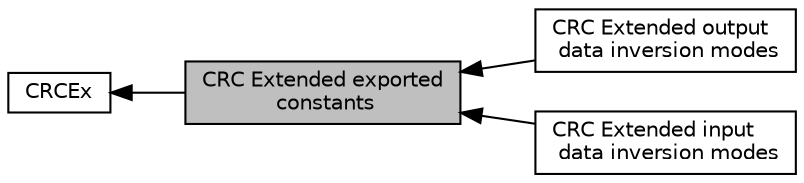 digraph "CRC Extended exported constants"
{
  edge [fontname="Helvetica",fontsize="10",labelfontname="Helvetica",labelfontsize="10"];
  node [fontname="Helvetica",fontsize="10",shape=record];
  rankdir=LR;
  Node3 [label="CRC Extended output\l data inversion modes",height=0.2,width=0.4,color="black", fillcolor="white", style="filled",URL="$group___c_r_c_ex___output___data___inversion.html"];
  Node2 [label="CRC Extended input\l data inversion modes",height=0.2,width=0.4,color="black", fillcolor="white", style="filled",URL="$group___c_r_c_ex___input___data___inversion.html"];
  Node1 [label="CRCEx",height=0.2,width=0.4,color="black", fillcolor="white", style="filled",URL="$group___c_r_c_ex.html",tooltip="CRC Extended HAL module driver. "];
  Node0 [label="CRC Extended exported\l constants",height=0.2,width=0.4,color="black", fillcolor="grey75", style="filled", fontcolor="black"];
  Node1->Node0 [shape=plaintext, dir="back", style="solid"];
  Node0->Node2 [shape=plaintext, dir="back", style="solid"];
  Node0->Node3 [shape=plaintext, dir="back", style="solid"];
}
